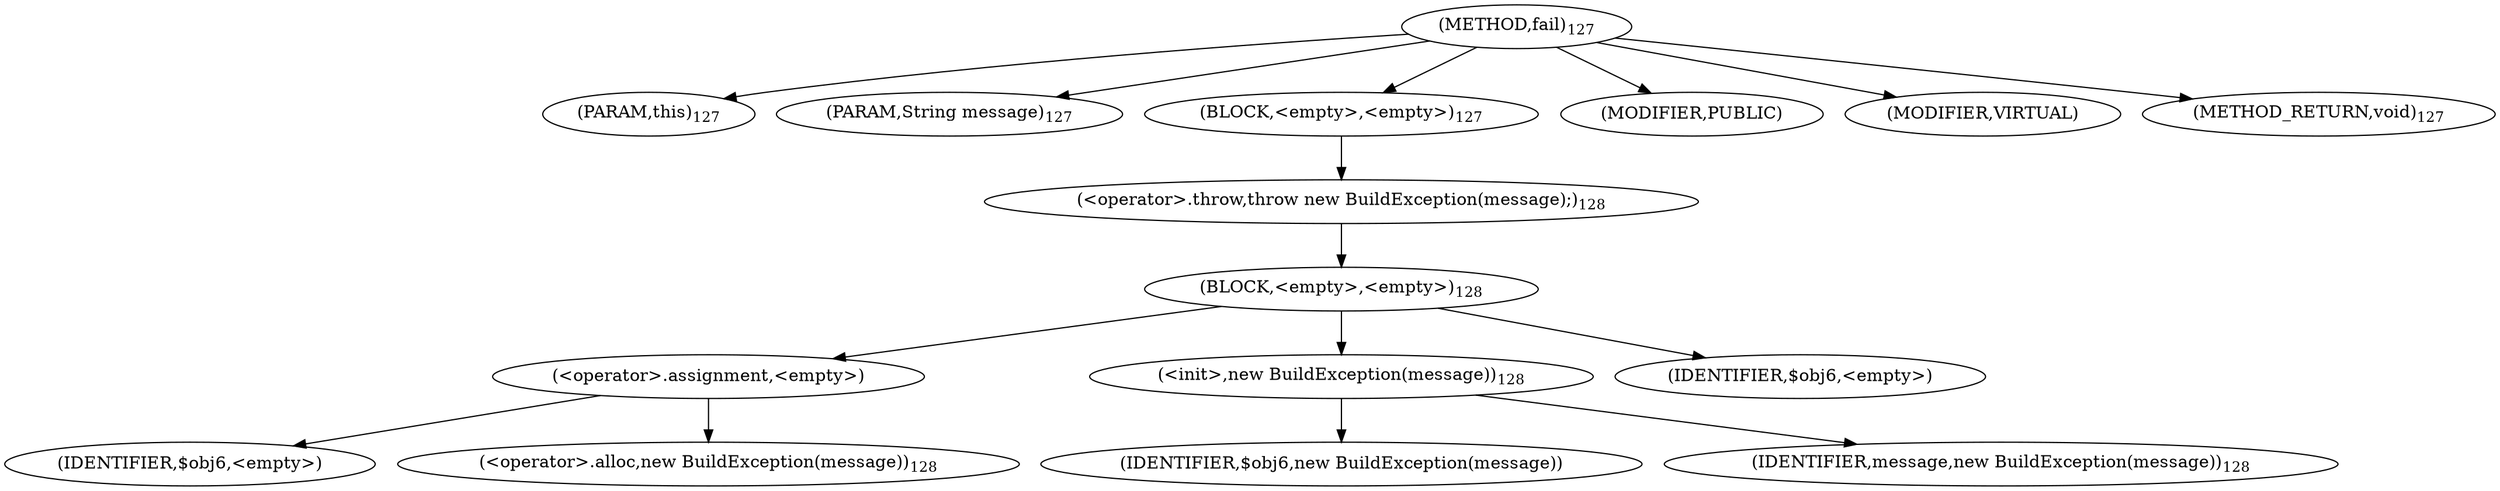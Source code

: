 digraph "fail" {  
"213" [label = <(METHOD,fail)<SUB>127</SUB>> ]
"214" [label = <(PARAM,this)<SUB>127</SUB>> ]
"215" [label = <(PARAM,String message)<SUB>127</SUB>> ]
"216" [label = <(BLOCK,&lt;empty&gt;,&lt;empty&gt;)<SUB>127</SUB>> ]
"217" [label = <(&lt;operator&gt;.throw,throw new BuildException(message);)<SUB>128</SUB>> ]
"218" [label = <(BLOCK,&lt;empty&gt;,&lt;empty&gt;)<SUB>128</SUB>> ]
"219" [label = <(&lt;operator&gt;.assignment,&lt;empty&gt;)> ]
"220" [label = <(IDENTIFIER,$obj6,&lt;empty&gt;)> ]
"221" [label = <(&lt;operator&gt;.alloc,new BuildException(message))<SUB>128</SUB>> ]
"222" [label = <(&lt;init&gt;,new BuildException(message))<SUB>128</SUB>> ]
"223" [label = <(IDENTIFIER,$obj6,new BuildException(message))> ]
"224" [label = <(IDENTIFIER,message,new BuildException(message))<SUB>128</SUB>> ]
"225" [label = <(IDENTIFIER,$obj6,&lt;empty&gt;)> ]
"226" [label = <(MODIFIER,PUBLIC)> ]
"227" [label = <(MODIFIER,VIRTUAL)> ]
"228" [label = <(METHOD_RETURN,void)<SUB>127</SUB>> ]
  "213" -> "214" 
  "213" -> "215" 
  "213" -> "216" 
  "213" -> "226" 
  "213" -> "227" 
  "213" -> "228" 
  "216" -> "217" 
  "217" -> "218" 
  "218" -> "219" 
  "218" -> "222" 
  "218" -> "225" 
  "219" -> "220" 
  "219" -> "221" 
  "222" -> "223" 
  "222" -> "224" 
}
